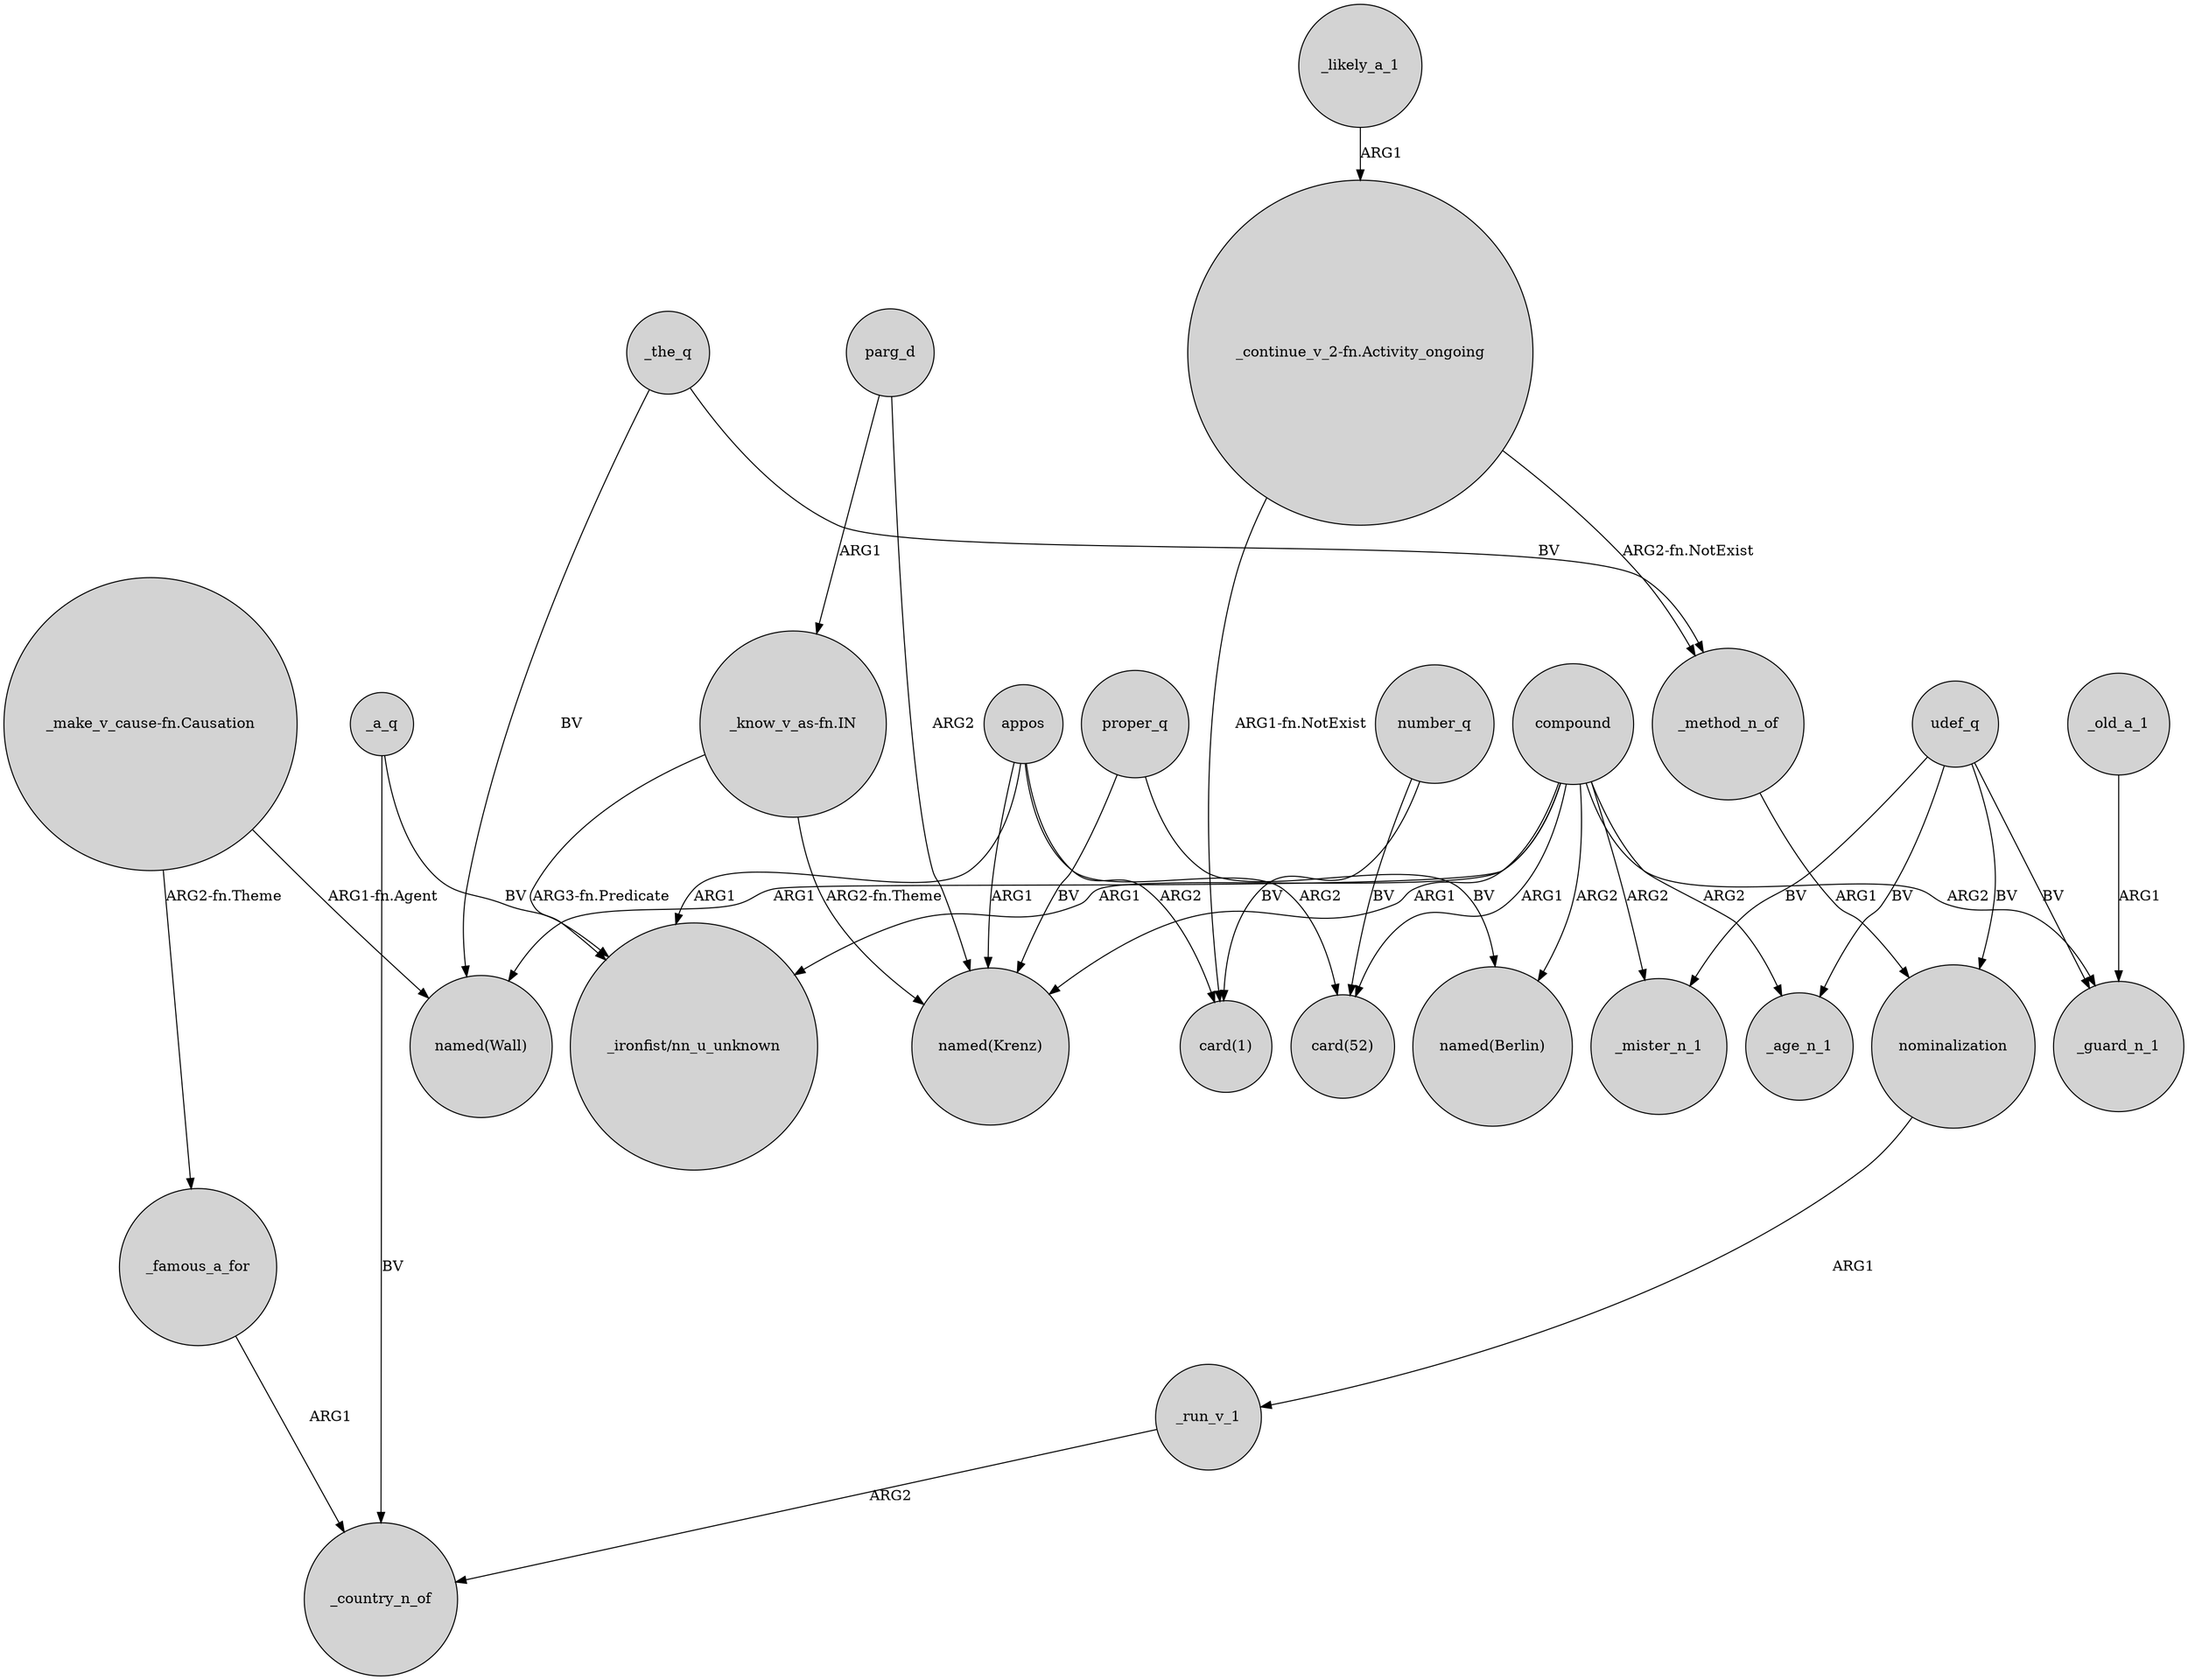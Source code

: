 digraph {
	node [shape=circle style=filled]
	"_continue_v_2-fn.Activity_ongoing" -> _method_n_of [label="ARG2-fn.NotExist"]
	_the_q -> "named(Wall)" [label=BV]
	parg_d -> "named(Krenz)" [label=ARG2]
	compound -> _mister_n_1 [label=ARG2]
	_likely_a_1 -> "_continue_v_2-fn.Activity_ongoing" [label=ARG1]
	_old_a_1 -> _guard_n_1 [label=ARG1]
	proper_q -> "named(Krenz)" [label=BV]
	appos -> "_ironfist/nn_u_unknown" [label=ARG1]
	udef_q -> _mister_n_1 [label=BV]
	parg_d -> "_know_v_as-fn.IN" [label=ARG1]
	compound -> "named(Berlin)" [label=ARG2]
	compound -> _age_n_1 [label=ARG2]
	"_know_v_as-fn.IN" -> "named(Krenz)" [label="ARG2-fn.Theme"]
	compound -> "named(Wall)" [label=ARG1]
	_method_n_of -> nominalization [label=ARG1]
	"_continue_v_2-fn.Activity_ongoing" -> "card(1)" [label="ARG1-fn.NotExist"]
	compound -> "_ironfist/nn_u_unknown" [label=ARG1]
	appos -> "named(Krenz)" [label=ARG1]
	compound -> "card(52)" [label=ARG1]
	nominalization -> _run_v_1 [label=ARG1]
	number_q -> "card(52)" [label=BV]
	"_make_v_cause-fn.Causation" -> "named(Wall)" [label="ARG1-fn.Agent"]
	compound -> _guard_n_1 [label=ARG2]
	_a_q -> _country_n_of [label=BV]
	"_make_v_cause-fn.Causation" -> _famous_a_for [label="ARG2-fn.Theme"]
	_run_v_1 -> _country_n_of [label=ARG2]
	udef_q -> _age_n_1 [label=BV]
	appos -> "card(1)" [label=ARG2]
	udef_q -> nominalization [label=BV]
	number_q -> "card(1)" [label=BV]
	"_know_v_as-fn.IN" -> "_ironfist/nn_u_unknown" [label="ARG3-fn.Predicate"]
	compound -> "named(Krenz)" [label=ARG1]
	_the_q -> _method_n_of [label=BV]
	udef_q -> _guard_n_1 [label=BV]
	appos -> "card(52)" [label=ARG2]
	_a_q -> "_ironfist/nn_u_unknown" [label=BV]
	proper_q -> "named(Berlin)" [label=BV]
	_famous_a_for -> _country_n_of [label=ARG1]
}

